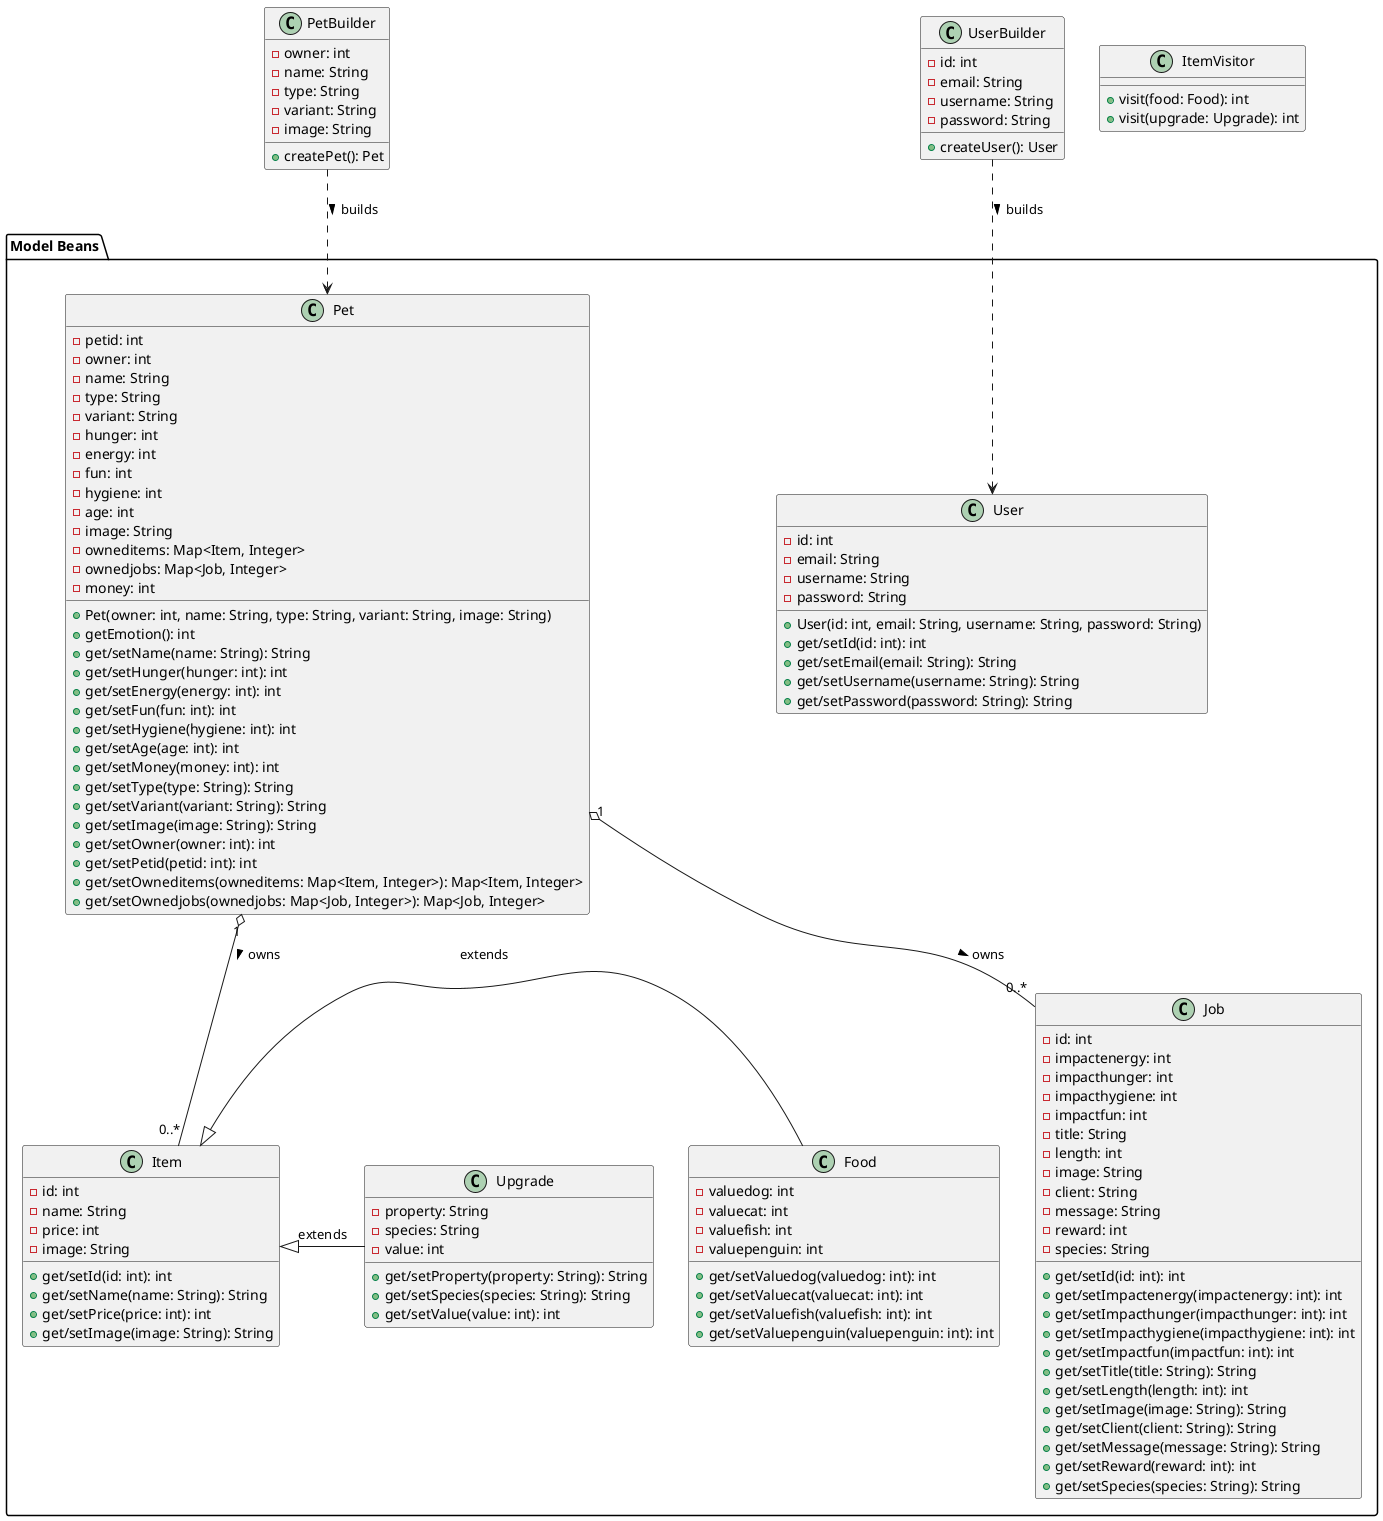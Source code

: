 @startuml

package "Model Beans" {
    class Pet {
        -petid: int
        -owner: int
        -name: String
        -type: String
        -variant: String
        -hunger: int
        -energy: int
        -fun: int
        -hygiene: int
        -age: int
        -image: String
        -owneditems: Map<Item, Integer>
        -ownedjobs: Map<Job, Integer>
        -money: int
        +Pet(owner: int, name: String, type: String, variant: String, image: String)
        +getEmotion(): int
        +get/setName(name: String): String
        +get/setHunger(hunger: int): int
        +get/setEnergy(energy: int): int
        +get/setFun(fun: int): int
        +get/setHygiene(hygiene: int): int
        +get/setAge(age: int): int
        +get/setMoney(money: int): int
        +get/setType(type: String): String
        +get/setVariant(variant: String): String
        +get/setImage(image: String): String
        +get/setOwner(owner: int): int
        +get/setPetid(petid: int): int
        +get/setOwneditems(owneditems: Map<Item, Integer>): Map<Item, Integer>
        +get/setOwnedjobs(ownedjobs: Map<Job, Integer>): Map<Job, Integer>
    }

    class Item {
        -id: int
        -name: String
        -price: int
        -image: String
        +get/setId(id: int): int
        +get/setName(name: String): String
        +get/setPrice(price: int): int
        +get/setImage(image: String): String
    }

    class Food {
        -valuedog: int
        -valuecat: int
        -valuefish: int
        -valuepenguin: int
        +get/setValuedog(valuedog: int): int
        +get/setValuecat(valuecat: int): int
        +get/setValuefish(valuefish: int): int
        +get/setValuepenguin(valuepenguin: int): int
    }

    class Upgrade {
        -property: String
        -species: String
        -value: int
        +get/setProperty(property: String): String
        +get/setSpecies(species: String): String
        +get/setValue(value: int): int
    }

    class Job {
        -id: int
        -impactenergy: int
        -impacthunger: int
        -impacthygiene: int
        -impactfun: int
        -title: String
        -length: int
        -image: String
        -client: String
        -message: String
        -reward: int
        -species: String
        +get/setId(id: int): int
        +get/setImpactenergy(impactenergy: int): int
        +get/setImpacthunger(impacthunger: int): int
        +get/setImpacthygiene(impacthygiene: int): int
        +get/setImpactfun(impactfun: int): int
        +get/setTitle(title: String): String
        +get/setLength(length: int): int
        +get/setImage(image: String): String
        +get/setClient(client: String): String
        +get/setMessage(message: String): String
        +get/setReward(reward: int): int
        +get/setSpecies(species: String): String
    }

    class User {
        -id: int
        -email: String
        -username: String
        -password: String
        +User(id: int, email: String, username: String, password: String)
        +get/setId(id: int): int
        +get/setEmail(email: String): String
        +get/setUsername(username: String): String
        +get/setPassword(password: String): String
    }
}

Food -|> Item : extends
Upgrade -|> Item : extends

class PetBuilder {
    -owner: int
    -name: String
    -type: String
    -variant: String
    -image: String
    +createPet(): Pet
}

class UserBuilder {
    -id: int
    -email: String
    -username: String
    -password: String
    +createUser(): User
}

class ItemVisitor {
    +visit(food: Food): int
    +visit(upgrade: Upgrade): int
}

Pet "1" o-- "0..*" Item : owns >
Pet "1" o-- "0..*" Job : owns >
PetBuilder ..> Pet : builds >
UserBuilder ..> User : builds >

@enduml

